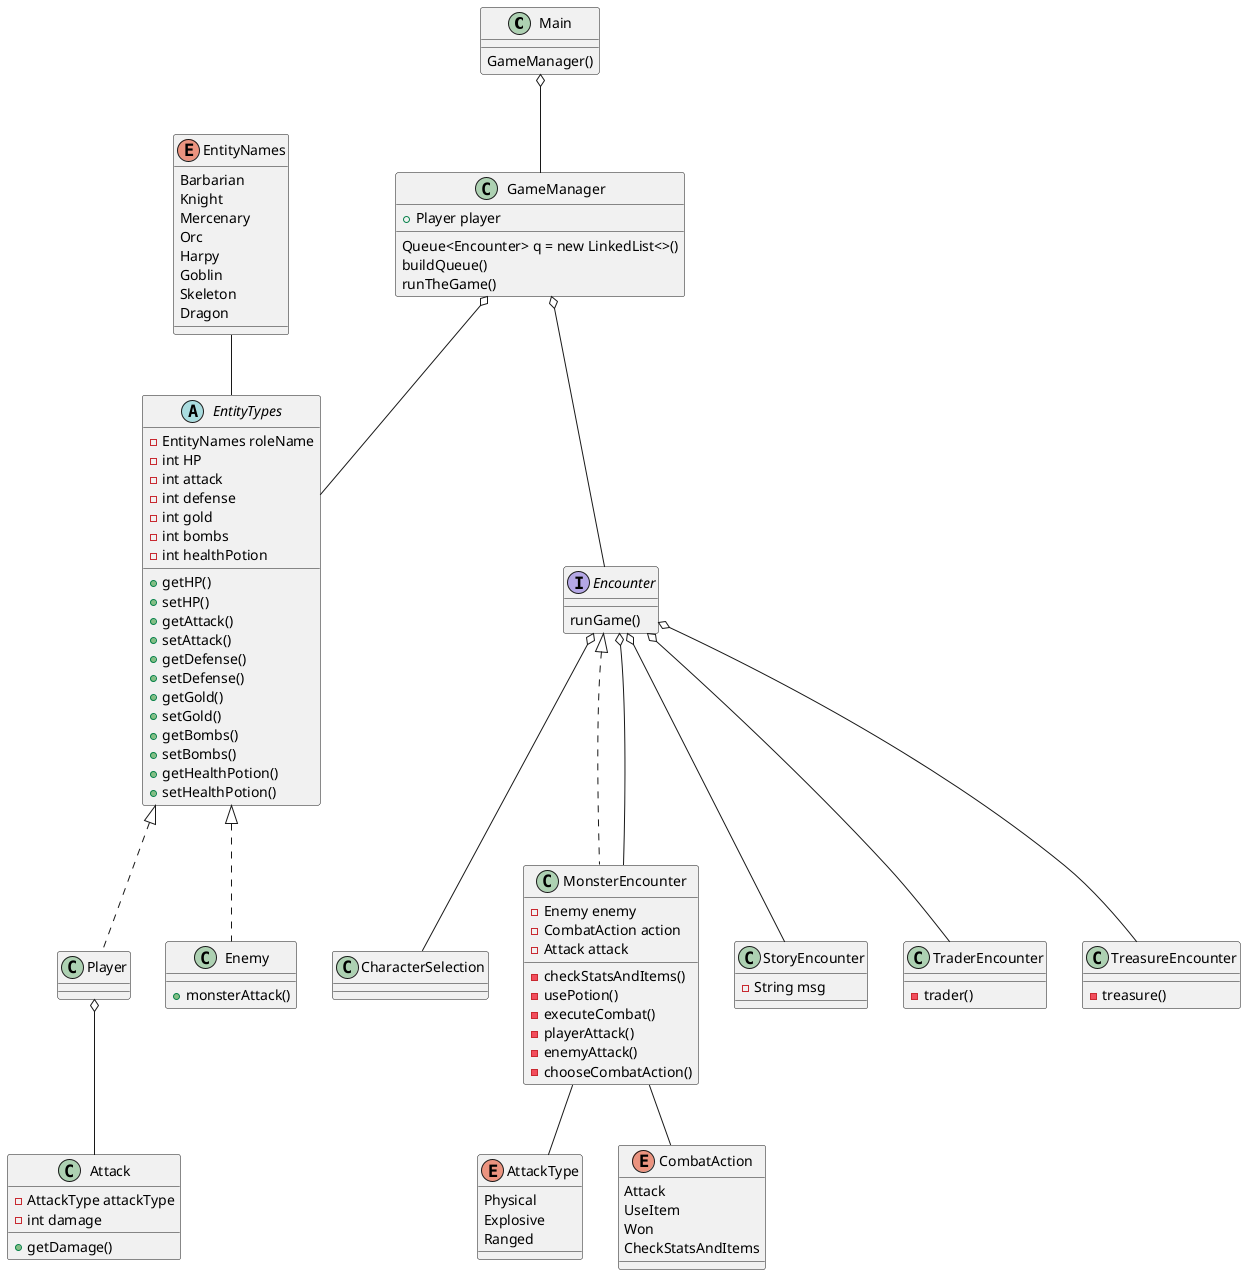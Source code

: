 @startuml

Class Main{
GameManager()
}

Class GameManager {
+Player player
Queue<Encounter> q = new LinkedList<>()
buildQueue()
runTheGame()
 }
Abstract Class EntityTypes {
-EntityNames roleName
-int HP
-int attack
-int defense
-int gold
-int bombs
-int healthPotion
+getHP()
+setHP()
+getAttack()
+setAttack()
+getDefense()
+setDefense()
+getGold()
+setGold()
+getBombs()
+setBombs()
+getHealthPotion()
+setHealthPotion()
}
Class Player implements EntityTypes
Class Enemy implements EntityTypes {
+monsterAttack()
}
Class Attack {
-AttackType attackType
-int damage
+getDamage()
}
Class CharacterSelection
Interface Encounter {
runGame()
}
Class MonsterEncounter implements Encounter {
-Enemy enemy
-CombatAction action
-Attack attack
-checkStatsAndItems()
-usePotion()
-executeCombat()
-playerAttack()
-enemyAttack()
-chooseCombatAction()
}
Class StoryEncounter{
-String msg
}
Class TraderEncounter {
-trader()
}
Class TreasureEncounter {
-treasure()
}
Enum AttackType{
Physical
Explosive
Ranged

}
Enum CombatAction{
Attack
UseItem
Won
CheckStatsAndItems
}
Enum EntityNames{
Barbarian
Knight
Mercenary
Orc
    Harpy
    Goblin
    Skeleton
Dragon
}


Main o-- GameManager
GameManager o-- EntityTypes
GameManager o-- Encounter
Encounter o-- StoryEncounter
Encounter o-- CharacterSelection
Encounter o-- MonsterEncounter
Encounter o-- TraderEncounter
Encounter o-- TreasureEncounter
EntityNames -- EntityTypes
Player o-- Attack
MonsterEncounter -- CombatAction
MonsterEncounter -- AttackType
@enduml